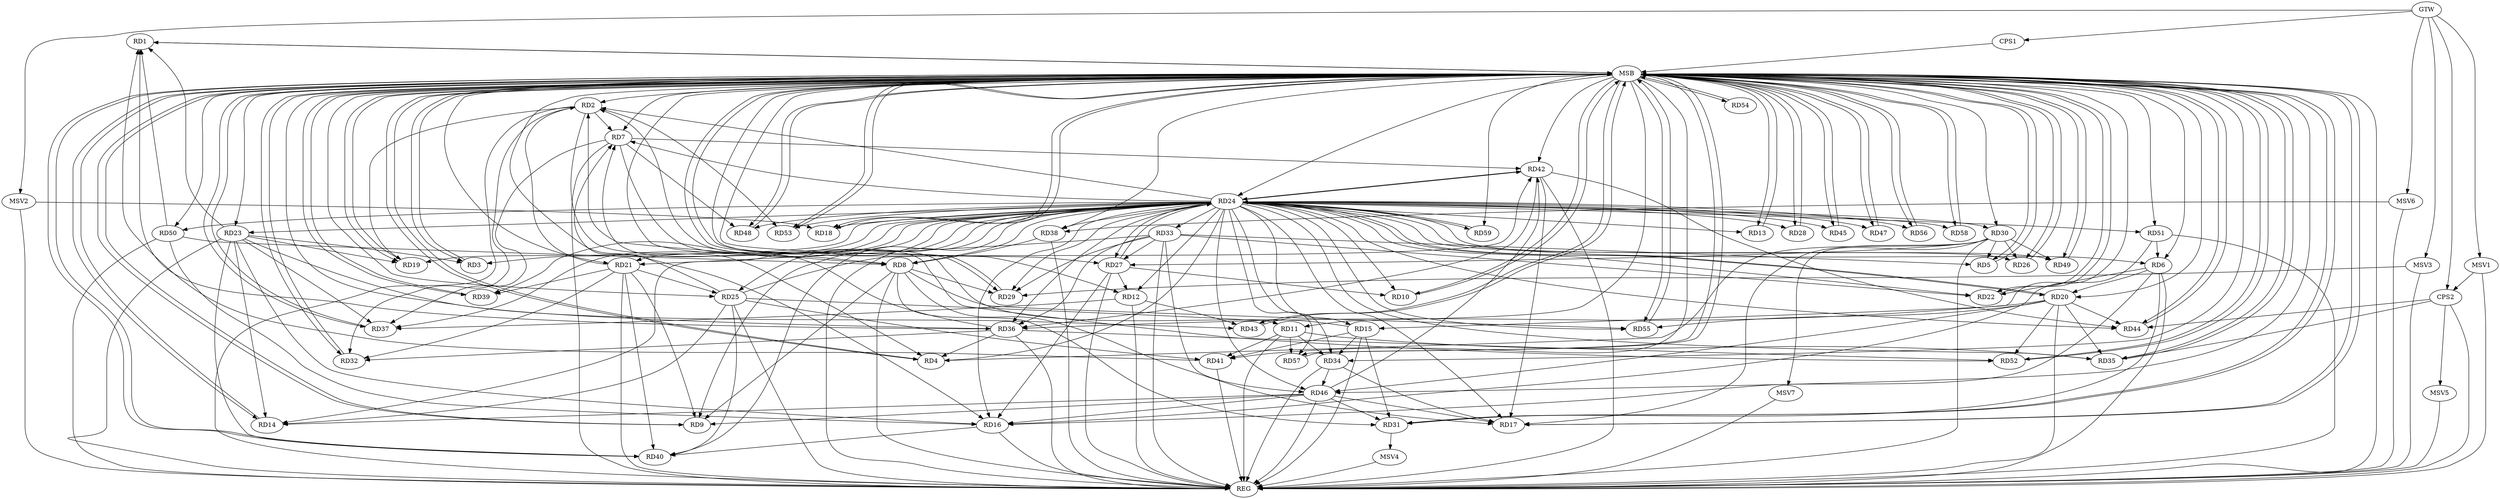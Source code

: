 strict digraph G {
  RD1 [ label="RD1" ];
  RD2 [ label="RD2" ];
  RD3 [ label="RD3" ];
  RD4 [ label="RD4" ];
  RD5 [ label="RD5" ];
  RD6 [ label="RD6" ];
  RD7 [ label="RD7" ];
  RD8 [ label="RD8" ];
  RD9 [ label="RD9" ];
  RD10 [ label="RD10" ];
  RD11 [ label="RD11" ];
  RD12 [ label="RD12" ];
  RD13 [ label="RD13" ];
  RD14 [ label="RD14" ];
  RD15 [ label="RD15" ];
  RD16 [ label="RD16" ];
  RD17 [ label="RD17" ];
  RD18 [ label="RD18" ];
  RD19 [ label="RD19" ];
  RD20 [ label="RD20" ];
  RD21 [ label="RD21" ];
  RD22 [ label="RD22" ];
  RD23 [ label="RD23" ];
  RD24 [ label="RD24" ];
  RD25 [ label="RD25" ];
  RD26 [ label="RD26" ];
  RD27 [ label="RD27" ];
  RD28 [ label="RD28" ];
  RD29 [ label="RD29" ];
  RD30 [ label="RD30" ];
  RD31 [ label="RD31" ];
  RD32 [ label="RD32" ];
  RD33 [ label="RD33" ];
  RD34 [ label="RD34" ];
  RD35 [ label="RD35" ];
  RD36 [ label="RD36" ];
  RD37 [ label="RD37" ];
  RD38 [ label="RD38" ];
  RD39 [ label="RD39" ];
  RD40 [ label="RD40" ];
  RD41 [ label="RD41" ];
  RD42 [ label="RD42" ];
  RD43 [ label="RD43" ];
  RD44 [ label="RD44" ];
  RD45 [ label="RD45" ];
  RD46 [ label="RD46" ];
  RD47 [ label="RD47" ];
  RD48 [ label="RD48" ];
  RD49 [ label="RD49" ];
  RD50 [ label="RD50" ];
  RD51 [ label="RD51" ];
  RD52 [ label="RD52" ];
  RD53 [ label="RD53" ];
  RD54 [ label="RD54" ];
  RD55 [ label="RD55" ];
  RD56 [ label="RD56" ];
  RD57 [ label="RD57" ];
  RD58 [ label="RD58" ];
  RD59 [ label="RD59" ];
  CPS1 [ label="CPS1" ];
  CPS2 [ label="CPS2" ];
  GTW [ label="GTW" ];
  REG [ label="REG" ];
  MSB [ label="MSB" ];
  MSV1 [ label="MSV1" ];
  MSV2 [ label="MSV2" ];
  MSV3 [ label="MSV3" ];
  MSV4 [ label="MSV4" ];
  MSV5 [ label="MSV5" ];
  MSV6 [ label="MSV6" ];
  MSV7 [ label="MSV7" ];
  RD23 -> RD1;
  RD36 -> RD1;
  RD41 -> RD1;
  RD50 -> RD1;
  RD2 -> RD4;
  RD2 -> RD7;
  RD8 -> RD2;
  RD15 -> RD2;
  RD2 -> RD19;
  RD21 -> RD2;
  RD2 -> RD32;
  RD2 -> RD53;
  RD23 -> RD3;
  RD30 -> RD4;
  RD36 -> RD4;
  RD30 -> RD5;
  RD33 -> RD5;
  RD6 -> RD16;
  RD6 -> RD20;
  RD6 -> RD22;
  RD24 -> RD6;
  RD6 -> RD31;
  RD51 -> RD6;
  RD24 -> RD7;
  RD25 -> RD7;
  RD36 -> RD7;
  RD7 -> RD37;
  RD7 -> RD42;
  RD7 -> RD48;
  RD7 -> RD52;
  RD8 -> RD9;
  RD8 -> RD17;
  RD24 -> RD8;
  RD8 -> RD29;
  RD8 -> RD31;
  RD38 -> RD8;
  RD50 -> RD8;
  RD8 -> RD55;
  RD21 -> RD9;
  RD24 -> RD9;
  RD46 -> RD9;
  RD27 -> RD10;
  RD25 -> RD11;
  RD11 -> RD34;
  RD11 -> RD35;
  RD11 -> RD41;
  RD11 -> RD57;
  RD27 -> RD12;
  RD12 -> RD37;
  RD12 -> RD43;
  RD23 -> RD14;
  RD25 -> RD14;
  RD46 -> RD14;
  RD15 -> RD31;
  RD15 -> RD34;
  RD15 -> RD41;
  RD23 -> RD16;
  RD24 -> RD16;
  RD27 -> RD16;
  RD16 -> RD40;
  RD46 -> RD16;
  RD50 -> RD16;
  RD51 -> RD16;
  RD30 -> RD17;
  RD34 -> RD17;
  RD42 -> RD17;
  RD46 -> RD17;
  RD23 -> RD19;
  RD20 -> RD24;
  RD24 -> RD20;
  RD20 -> RD35;
  RD20 -> RD36;
  RD20 -> RD44;
  RD20 -> RD46;
  RD20 -> RD52;
  RD20 -> RD55;
  RD21 -> RD25;
  RD21 -> RD32;
  RD33 -> RD21;
  RD21 -> RD39;
  RD21 -> RD40;
  RD24 -> RD22;
  RD33 -> RD22;
  RD23 -> RD37;
  RD23 -> RD40;
  RD23 -> RD43;
  RD27 -> RD24;
  RD24 -> RD36;
  RD24 -> RD37;
  RD42 -> RD24;
  RD24 -> RD44;
  RD24 -> RD47;
  RD59 -> RD24;
  RD25 -> RD40;
  RD25 -> RD41;
  RD25 -> RD42;
  RD30 -> RD26;
  RD30 -> RD27;
  RD33 -> RD27;
  RD33 -> RD29;
  RD30 -> RD49;
  RD46 -> RD31;
  RD36 -> RD32;
  RD33 -> RD36;
  RD33 -> RD46;
  RD34 -> RD46;
  RD42 -> RD36;
  RD36 -> RD52;
  RD42 -> RD44;
  RD46 -> RD42;
  CPS2 -> RD44;
  CPS2 -> RD35;
  GTW -> CPS1;
  GTW -> CPS2;
  RD2 -> REG;
  RD6 -> REG;
  RD7 -> REG;
  RD8 -> REG;
  RD11 -> REG;
  RD12 -> REG;
  RD15 -> REG;
  RD16 -> REG;
  RD20 -> REG;
  RD21 -> REG;
  RD23 -> REG;
  RD24 -> REG;
  RD25 -> REG;
  RD27 -> REG;
  RD30 -> REG;
  RD33 -> REG;
  RD34 -> REG;
  RD36 -> REG;
  RD38 -> REG;
  RD41 -> REG;
  RD42 -> REG;
  RD46 -> REG;
  RD50 -> REG;
  RD51 -> REG;
  CPS2 -> REG;
  RD1 -> MSB;
  MSB -> RD9;
  MSB -> RD17;
  MSB -> RD18;
  MSB -> RD25;
  MSB -> RD29;
  MSB -> RD37;
  MSB -> RD43;
  MSB -> RD45;
  MSB -> RD47;
  MSB -> REG;
  RD3 -> MSB;
  MSB -> RD20;
  MSB -> RD32;
  MSB -> RD35;
  MSB -> RD58;
  RD4 -> MSB;
  MSB -> RD1;
  MSB -> RD8;
  MSB -> RD14;
  MSB -> RD15;
  MSB -> RD49;
  MSB -> RD55;
  RD5 -> MSB;
  MSB -> RD7;
  MSB -> RD36;
  MSB -> RD42;
  MSB -> RD50;
  RD9 -> MSB;
  MSB -> RD5;
  MSB -> RD28;
  MSB -> RD46;
  RD10 -> MSB;
  MSB -> RD12;
  RD13 -> MSB;
  MSB -> RD41;
  RD14 -> MSB;
  MSB -> RD6;
  MSB -> RD31;
  MSB -> RD40;
  MSB -> RD52;
  RD17 -> MSB;
  MSB -> RD44;
  MSB -> RD57;
  RD18 -> MSB;
  MSB -> RD4;
  MSB -> RD39;
  MSB -> RD54;
  MSB -> RD59;
  RD19 -> MSB;
  MSB -> RD21;
  MSB -> RD48;
  RD22 -> MSB;
  MSB -> RD2;
  MSB -> RD3;
  RD26 -> MSB;
  MSB -> RD11;
  RD28 -> MSB;
  MSB -> RD23;
  RD29 -> MSB;
  MSB -> RD13;
  MSB -> RD22;
  RD31 -> MSB;
  MSB -> RD16;
  MSB -> RD24;
  MSB -> RD27;
  RD32 -> MSB;
  RD35 -> MSB;
  RD37 -> MSB;
  MSB -> RD26;
  RD39 -> MSB;
  MSB -> RD53;
  RD40 -> MSB;
  MSB -> RD51;
  RD43 -> MSB;
  RD44 -> MSB;
  MSB -> RD30;
  RD45 -> MSB;
  MSB -> RD10;
  RD47 -> MSB;
  RD48 -> MSB;
  RD49 -> MSB;
  MSB -> RD19;
  RD52 -> MSB;
  RD53 -> MSB;
  RD54 -> MSB;
  RD55 -> MSB;
  RD56 -> MSB;
  RD57 -> MSB;
  MSB -> RD34;
  MSB -> RD38;
  RD58 -> MSB;
  CPS1 -> MSB;
  MSB -> RD56;
  RD24 -> RD10;
  RD24 -> RD56;
  RD24 -> RD15;
  RD24 -> RD46;
  RD24 -> RD53;
  RD24 -> RD40;
  RD24 -> RD25;
  RD24 -> RD4;
  RD24 -> RD49;
  RD24 -> RD30;
  RD24 -> RD2;
  RD24 -> RD12;
  RD24 -> RD45;
  RD24 -> RD42;
  RD24 -> RD50;
  RD24 -> RD29;
  RD24 -> RD58;
  RD24 -> RD19;
  RD24 -> RD59;
  RD24 -> RD55;
  RD24 -> RD13;
  RD24 -> RD57;
  RD24 -> RD38;
  RD24 -> RD34;
  RD24 -> RD17;
  RD24 -> RD27;
  RD24 -> RD21;
  RD24 -> RD26;
  RD24 -> RD33;
  RD24 -> RD35;
  RD24 -> RD39;
  RD24 -> RD23;
  RD24 -> RD14;
  RD24 -> RD51;
  RD24 -> RD18;
  RD24 -> RD3;
  RD24 -> RD28;
  RD24 -> RD48;
  MSV1 -> CPS2;
  GTW -> MSV1;
  MSV1 -> REG;
  MSV2 -> RD18;
  GTW -> MSV2;
  MSV2 -> REG;
  MSV3 -> RD29;
  GTW -> MSV3;
  MSV3 -> REG;
  RD31 -> MSV4;
  MSV4 -> REG;
  CPS2 -> MSV5;
  MSV5 -> REG;
  MSV6 -> RD38;
  GTW -> MSV6;
  MSV6 -> REG;
  RD30 -> MSV7;
  MSV7 -> REG;
}
